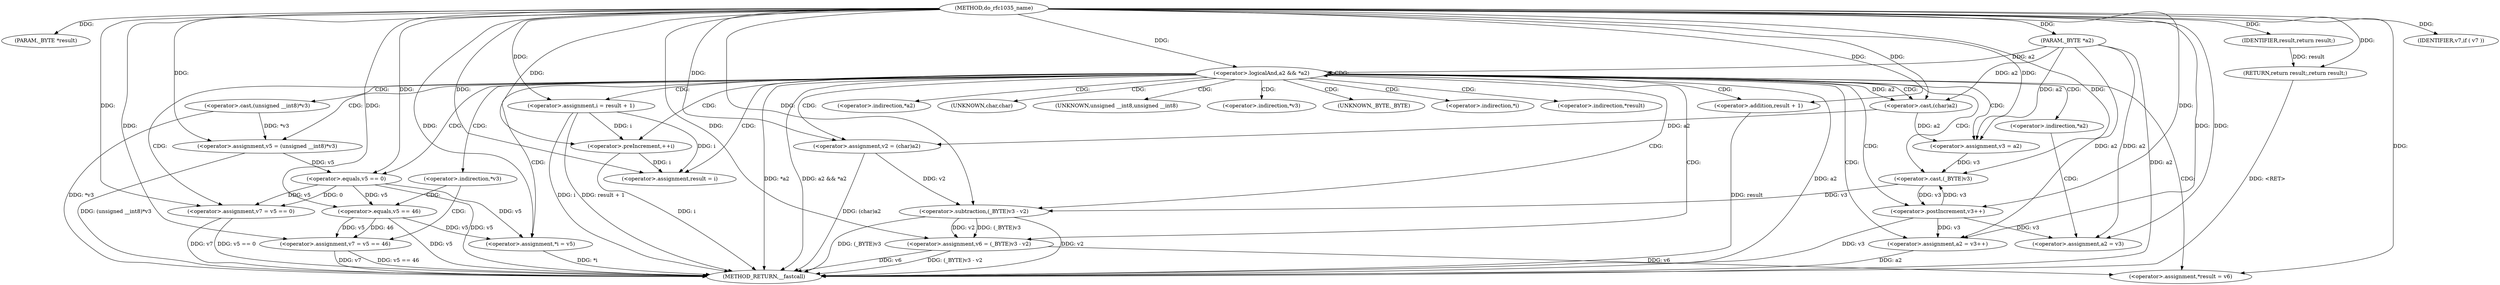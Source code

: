 digraph do_rfc1035_name {  
"1000107" [label = "(METHOD,do_rfc1035_name)" ]
"1000192" [label = "(METHOD_RETURN,__fastcall)" ]
"1000108" [label = "(PARAM,_BYTE *result)" ]
"1000109" [label = "(PARAM,_BYTE *a2)" ]
"1000118" [label = "(<operator>.logicalAnd,a2 && *a2)" ]
"1000123" [label = "(<operator>.assignment,v2 = (char)a2)" ]
"1000125" [label = "(<operator>.cast,(char)a2)" ]
"1000128" [label = "(<operator>.assignment,v3 = a2)" ]
"1000132" [label = "(<operator>.assignment,i = result + 1)" ]
"1000134" [label = "(<operator>.addition,result + 1)" ]
"1000137" [label = "(<operator>.preIncrement,++i)" ]
"1000140" [label = "(<operator>.assignment,v5 = (unsigned __int8)*v3)" ]
"1000142" [label = "(<operator>.cast,(unsigned __int8)*v3)" ]
"1000146" [label = "(<operator>.assignment,v6 = (_BYTE)v3 - v2)" ]
"1000148" [label = "(<operator>.subtraction,(_BYTE)v3 - v2)" ]
"1000149" [label = "(<operator>.cast,(_BYTE)v3)" ]
"1000153" [label = "(<operator>.assignment,v7 = v5 == 0)" ]
"1000155" [label = "(<operator>.equals,v5 == 0)" ]
"1000161" [label = "(<operator>.assignment,v7 = v5 == 46)" ]
"1000163" [label = "(<operator>.equals,v5 == 46)" ]
"1000166" [label = "(<operator>.assignment,a2 = v3++)" ]
"1000168" [label = "(<operator>.postIncrement,v3++)" ]
"1000171" [label = "(IDENTIFIER,v7,if ( v7 ))" ]
"1000173" [label = "(<operator>.assignment,*i = v5)" ]
"1000177" [label = "(<operator>.assignment,*result = v6)" ]
"1000184" [label = "(<operator>.assignment,a2 = v3)" ]
"1000187" [label = "(<operator>.assignment,result = i)" ]
"1000190" [label = "(RETURN,return result;,return result;)" ]
"1000191" [label = "(IDENTIFIER,result,return result;)" ]
"1000120" [label = "(<operator>.indirection,*a2)" ]
"1000126" [label = "(UNKNOWN,char,char)" ]
"1000143" [label = "(UNKNOWN,unsigned __int8,unsigned __int8)" ]
"1000144" [label = "(<operator>.indirection,*v3)" ]
"1000150" [label = "(UNKNOWN,_BYTE,_BYTE)" ]
"1000159" [label = "(<operator>.indirection,*v3)" ]
"1000174" [label = "(<operator>.indirection,*i)" ]
"1000178" [label = "(<operator>.indirection,*result)" ]
"1000182" [label = "(<operator>.indirection,*a2)" ]
  "1000173" -> "1000192"  [ label = "DDG: *i"] 
  "1000148" -> "1000192"  [ label = "DDG: v2"] 
  "1000118" -> "1000192"  [ label = "DDG: a2"] 
  "1000148" -> "1000192"  [ label = "DDG: (_BYTE)v3"] 
  "1000137" -> "1000192"  [ label = "DDG: i"] 
  "1000155" -> "1000192"  [ label = "DDG: v5"] 
  "1000168" -> "1000192"  [ label = "DDG: v3"] 
  "1000163" -> "1000192"  [ label = "DDG: v5"] 
  "1000166" -> "1000192"  [ label = "DDG: a2"] 
  "1000142" -> "1000192"  [ label = "DDG: *v3"] 
  "1000161" -> "1000192"  [ label = "DDG: v5 == 46"] 
  "1000118" -> "1000192"  [ label = "DDG: *a2"] 
  "1000109" -> "1000192"  [ label = "DDG: a2"] 
  "1000118" -> "1000192"  [ label = "DDG: a2 && *a2"] 
  "1000140" -> "1000192"  [ label = "DDG: (unsigned __int8)*v3"] 
  "1000132" -> "1000192"  [ label = "DDG: result + 1"] 
  "1000132" -> "1000192"  [ label = "DDG: i"] 
  "1000146" -> "1000192"  [ label = "DDG: v6"] 
  "1000146" -> "1000192"  [ label = "DDG: (_BYTE)v3 - v2"] 
  "1000153" -> "1000192"  [ label = "DDG: v5 == 0"] 
  "1000134" -> "1000192"  [ label = "DDG: result"] 
  "1000123" -> "1000192"  [ label = "DDG: (char)a2"] 
  "1000153" -> "1000192"  [ label = "DDG: v7"] 
  "1000161" -> "1000192"  [ label = "DDG: v7"] 
  "1000190" -> "1000192"  [ label = "DDG: <RET>"] 
  "1000107" -> "1000108"  [ label = "DDG: "] 
  "1000107" -> "1000109"  [ label = "DDG: "] 
  "1000109" -> "1000118"  [ label = "DDG: a2"] 
  "1000107" -> "1000118"  [ label = "DDG: "] 
  "1000125" -> "1000123"  [ label = "DDG: a2"] 
  "1000107" -> "1000123"  [ label = "DDG: "] 
  "1000118" -> "1000125"  [ label = "DDG: a2"] 
  "1000109" -> "1000125"  [ label = "DDG: a2"] 
  "1000107" -> "1000125"  [ label = "DDG: "] 
  "1000125" -> "1000128"  [ label = "DDG: a2"] 
  "1000109" -> "1000128"  [ label = "DDG: a2"] 
  "1000107" -> "1000128"  [ label = "DDG: "] 
  "1000107" -> "1000132"  [ label = "DDG: "] 
  "1000107" -> "1000134"  [ label = "DDG: "] 
  "1000132" -> "1000137"  [ label = "DDG: i"] 
  "1000107" -> "1000137"  [ label = "DDG: "] 
  "1000142" -> "1000140"  [ label = "DDG: *v3"] 
  "1000107" -> "1000140"  [ label = "DDG: "] 
  "1000148" -> "1000146"  [ label = "DDG: (_BYTE)v3"] 
  "1000148" -> "1000146"  [ label = "DDG: v2"] 
  "1000107" -> "1000146"  [ label = "DDG: "] 
  "1000149" -> "1000148"  [ label = "DDG: v3"] 
  "1000168" -> "1000149"  [ label = "DDG: v3"] 
  "1000128" -> "1000149"  [ label = "DDG: v3"] 
  "1000107" -> "1000149"  [ label = "DDG: "] 
  "1000123" -> "1000148"  [ label = "DDG: v2"] 
  "1000107" -> "1000148"  [ label = "DDG: "] 
  "1000155" -> "1000153"  [ label = "DDG: v5"] 
  "1000155" -> "1000153"  [ label = "DDG: 0"] 
  "1000107" -> "1000153"  [ label = "DDG: "] 
  "1000140" -> "1000155"  [ label = "DDG: v5"] 
  "1000107" -> "1000155"  [ label = "DDG: "] 
  "1000163" -> "1000161"  [ label = "DDG: v5"] 
  "1000163" -> "1000161"  [ label = "DDG: 46"] 
  "1000107" -> "1000161"  [ label = "DDG: "] 
  "1000155" -> "1000163"  [ label = "DDG: v5"] 
  "1000107" -> "1000163"  [ label = "DDG: "] 
  "1000109" -> "1000166"  [ label = "DDG: a2"] 
  "1000107" -> "1000166"  [ label = "DDG: "] 
  "1000168" -> "1000166"  [ label = "DDG: v3"] 
  "1000149" -> "1000168"  [ label = "DDG: v3"] 
  "1000107" -> "1000168"  [ label = "DDG: "] 
  "1000107" -> "1000171"  [ label = "DDG: "] 
  "1000163" -> "1000173"  [ label = "DDG: v5"] 
  "1000155" -> "1000173"  [ label = "DDG: v5"] 
  "1000107" -> "1000173"  [ label = "DDG: "] 
  "1000146" -> "1000177"  [ label = "DDG: v6"] 
  "1000107" -> "1000177"  [ label = "DDG: "] 
  "1000168" -> "1000184"  [ label = "DDG: v3"] 
  "1000107" -> "1000184"  [ label = "DDG: "] 
  "1000109" -> "1000184"  [ label = "DDG: a2"] 
  "1000132" -> "1000187"  [ label = "DDG: i"] 
  "1000137" -> "1000187"  [ label = "DDG: i"] 
  "1000107" -> "1000187"  [ label = "DDG: "] 
  "1000191" -> "1000190"  [ label = "DDG: result"] 
  "1000107" -> "1000190"  [ label = "DDG: "] 
  "1000107" -> "1000191"  [ label = "DDG: "] 
  "1000118" -> "1000168"  [ label = "CDG: "] 
  "1000118" -> "1000166"  [ label = "CDG: "] 
  "1000118" -> "1000128"  [ label = "CDG: "] 
  "1000118" -> "1000126"  [ label = "CDG: "] 
  "1000118" -> "1000125"  [ label = "CDG: "] 
  "1000118" -> "1000123"  [ label = "CDG: "] 
  "1000118" -> "1000144"  [ label = "CDG: "] 
  "1000118" -> "1000143"  [ label = "CDG: "] 
  "1000118" -> "1000142"  [ label = "CDG: "] 
  "1000118" -> "1000140"  [ label = "CDG: "] 
  "1000118" -> "1000134"  [ label = "CDG: "] 
  "1000118" -> "1000132"  [ label = "CDG: "] 
  "1000118" -> "1000159"  [ label = "CDG: "] 
  "1000118" -> "1000155"  [ label = "CDG: "] 
  "1000118" -> "1000153"  [ label = "CDG: "] 
  "1000118" -> "1000150"  [ label = "CDG: "] 
  "1000118" -> "1000149"  [ label = "CDG: "] 
  "1000118" -> "1000148"  [ label = "CDG: "] 
  "1000118" -> "1000146"  [ label = "CDG: "] 
  "1000118" -> "1000187"  [ label = "CDG: "] 
  "1000118" -> "1000182"  [ label = "CDG: "] 
  "1000118" -> "1000178"  [ label = "CDG: "] 
  "1000118" -> "1000177"  [ label = "CDG: "] 
  "1000118" -> "1000118"  [ label = "CDG: "] 
  "1000118" -> "1000120"  [ label = "CDG: "] 
  "1000118" -> "1000174"  [ label = "CDG: "] 
  "1000118" -> "1000173"  [ label = "CDG: "] 
  "1000118" -> "1000137"  [ label = "CDG: "] 
  "1000159" -> "1000163"  [ label = "CDG: "] 
  "1000159" -> "1000161"  [ label = "CDG: "] 
  "1000182" -> "1000184"  [ label = "CDG: "] 
}
